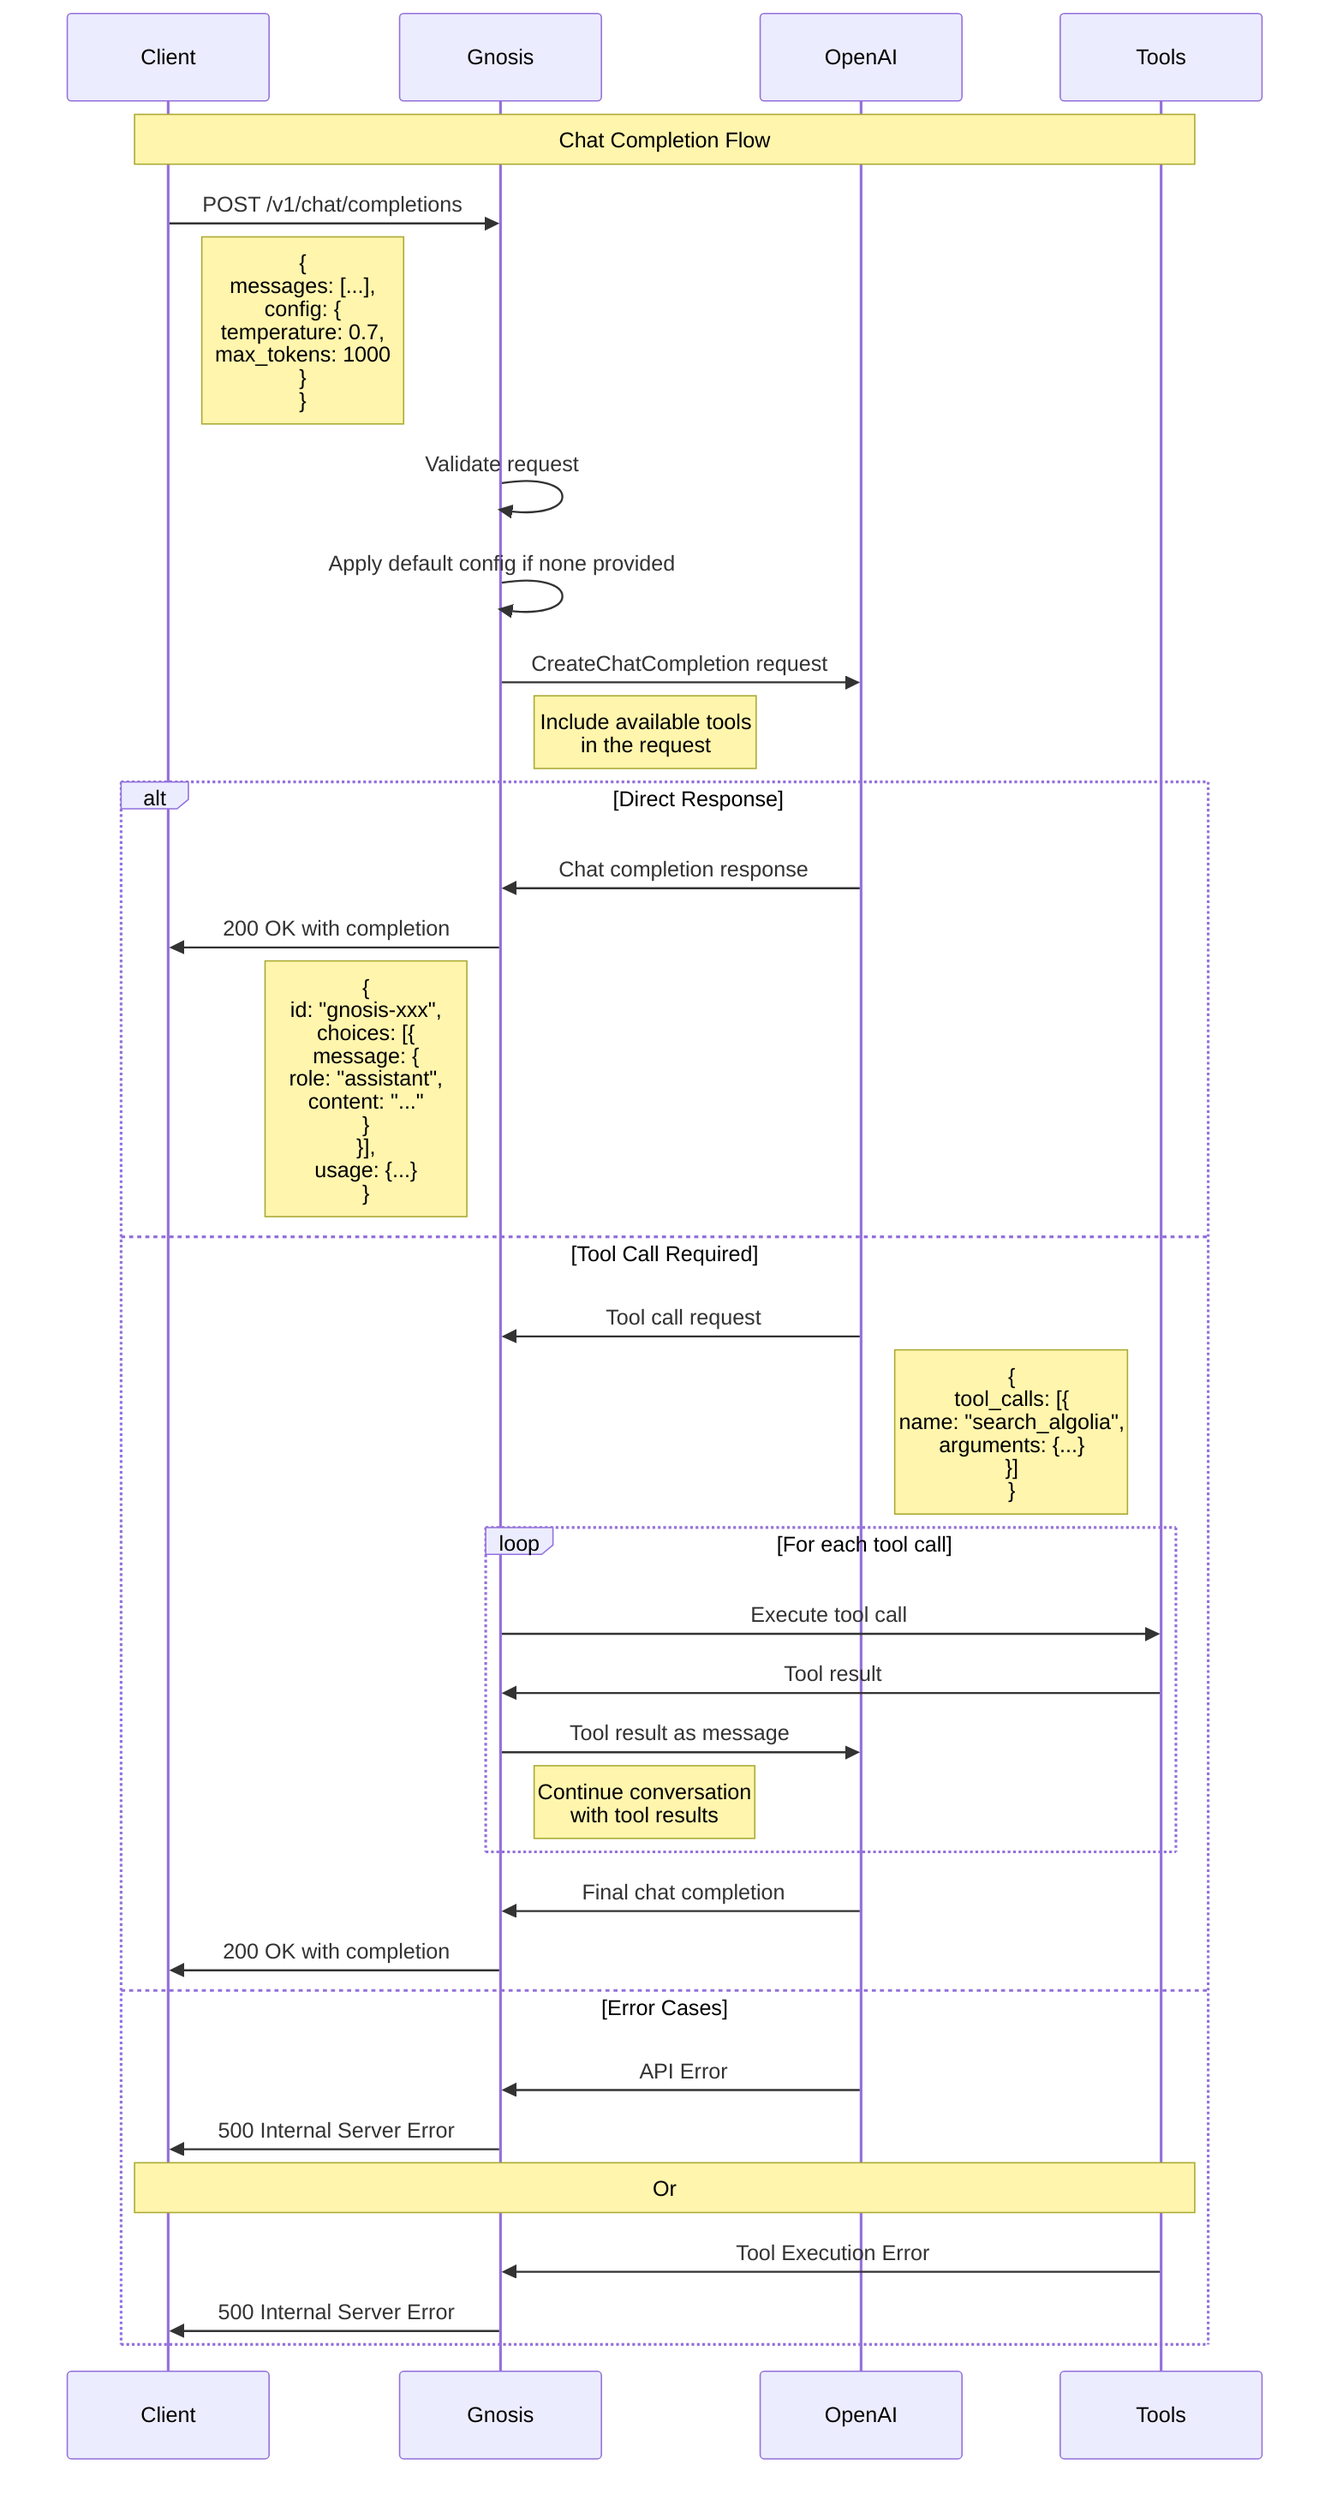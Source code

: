 sequenceDiagram
    participant Client
    participant Gnosis
    participant OpenAI
    participant Tools
    
    Note over Client, Tools: Chat Completion Flow
    
    Client->>Gnosis: POST /v1/chat/completions
    Note right of Client: {<br/>messages: [...],<br/>config: {<br/>  temperature: 0.7,<br/>  max_tokens: 1000<br/>}<br/>}
    
    Gnosis->>Gnosis: Validate request
    Gnosis->>Gnosis: Apply default config if none provided
    
    Gnosis->>OpenAI: CreateChatCompletion request
    Note right of Gnosis: Include available tools<br/>in the request
    
    alt Direct Response
        OpenAI->>Gnosis: Chat completion response
        Gnosis->>Client: 200 OK with completion
        Note left of Gnosis: {<br/>id: "gnosis-xxx",<br/>choices: [{<br/>  message: {<br/>    role: "assistant",<br/>    content: "..."<br/>  }<br/>}],<br/>usage: {...}<br/>}
    else Tool Call Required
        OpenAI->>Gnosis: Tool call request
        Note right of OpenAI: {<br/>tool_calls: [{<br/>  name: "search_algolia",<br/>  arguments: {...}<br/>}]<br/>}
        
        loop For each tool call
            Gnosis->>Tools: Execute tool call
            Tools->>Gnosis: Tool result
            Gnosis->>OpenAI: Tool result as message
            Note right of Gnosis: Continue conversation<br/>with tool results
        end
        
        OpenAI->>Gnosis: Final chat completion
        Gnosis->>Client: 200 OK with completion
    else Error Cases
        OpenAI->>Gnosis: API Error
        Gnosis->>Client: 500 Internal Server Error
        
        Note over Client, Tools: Or
        
        Tools->>Gnosis: Tool Execution Error
        Gnosis->>Client: 500 Internal Server Error
    end